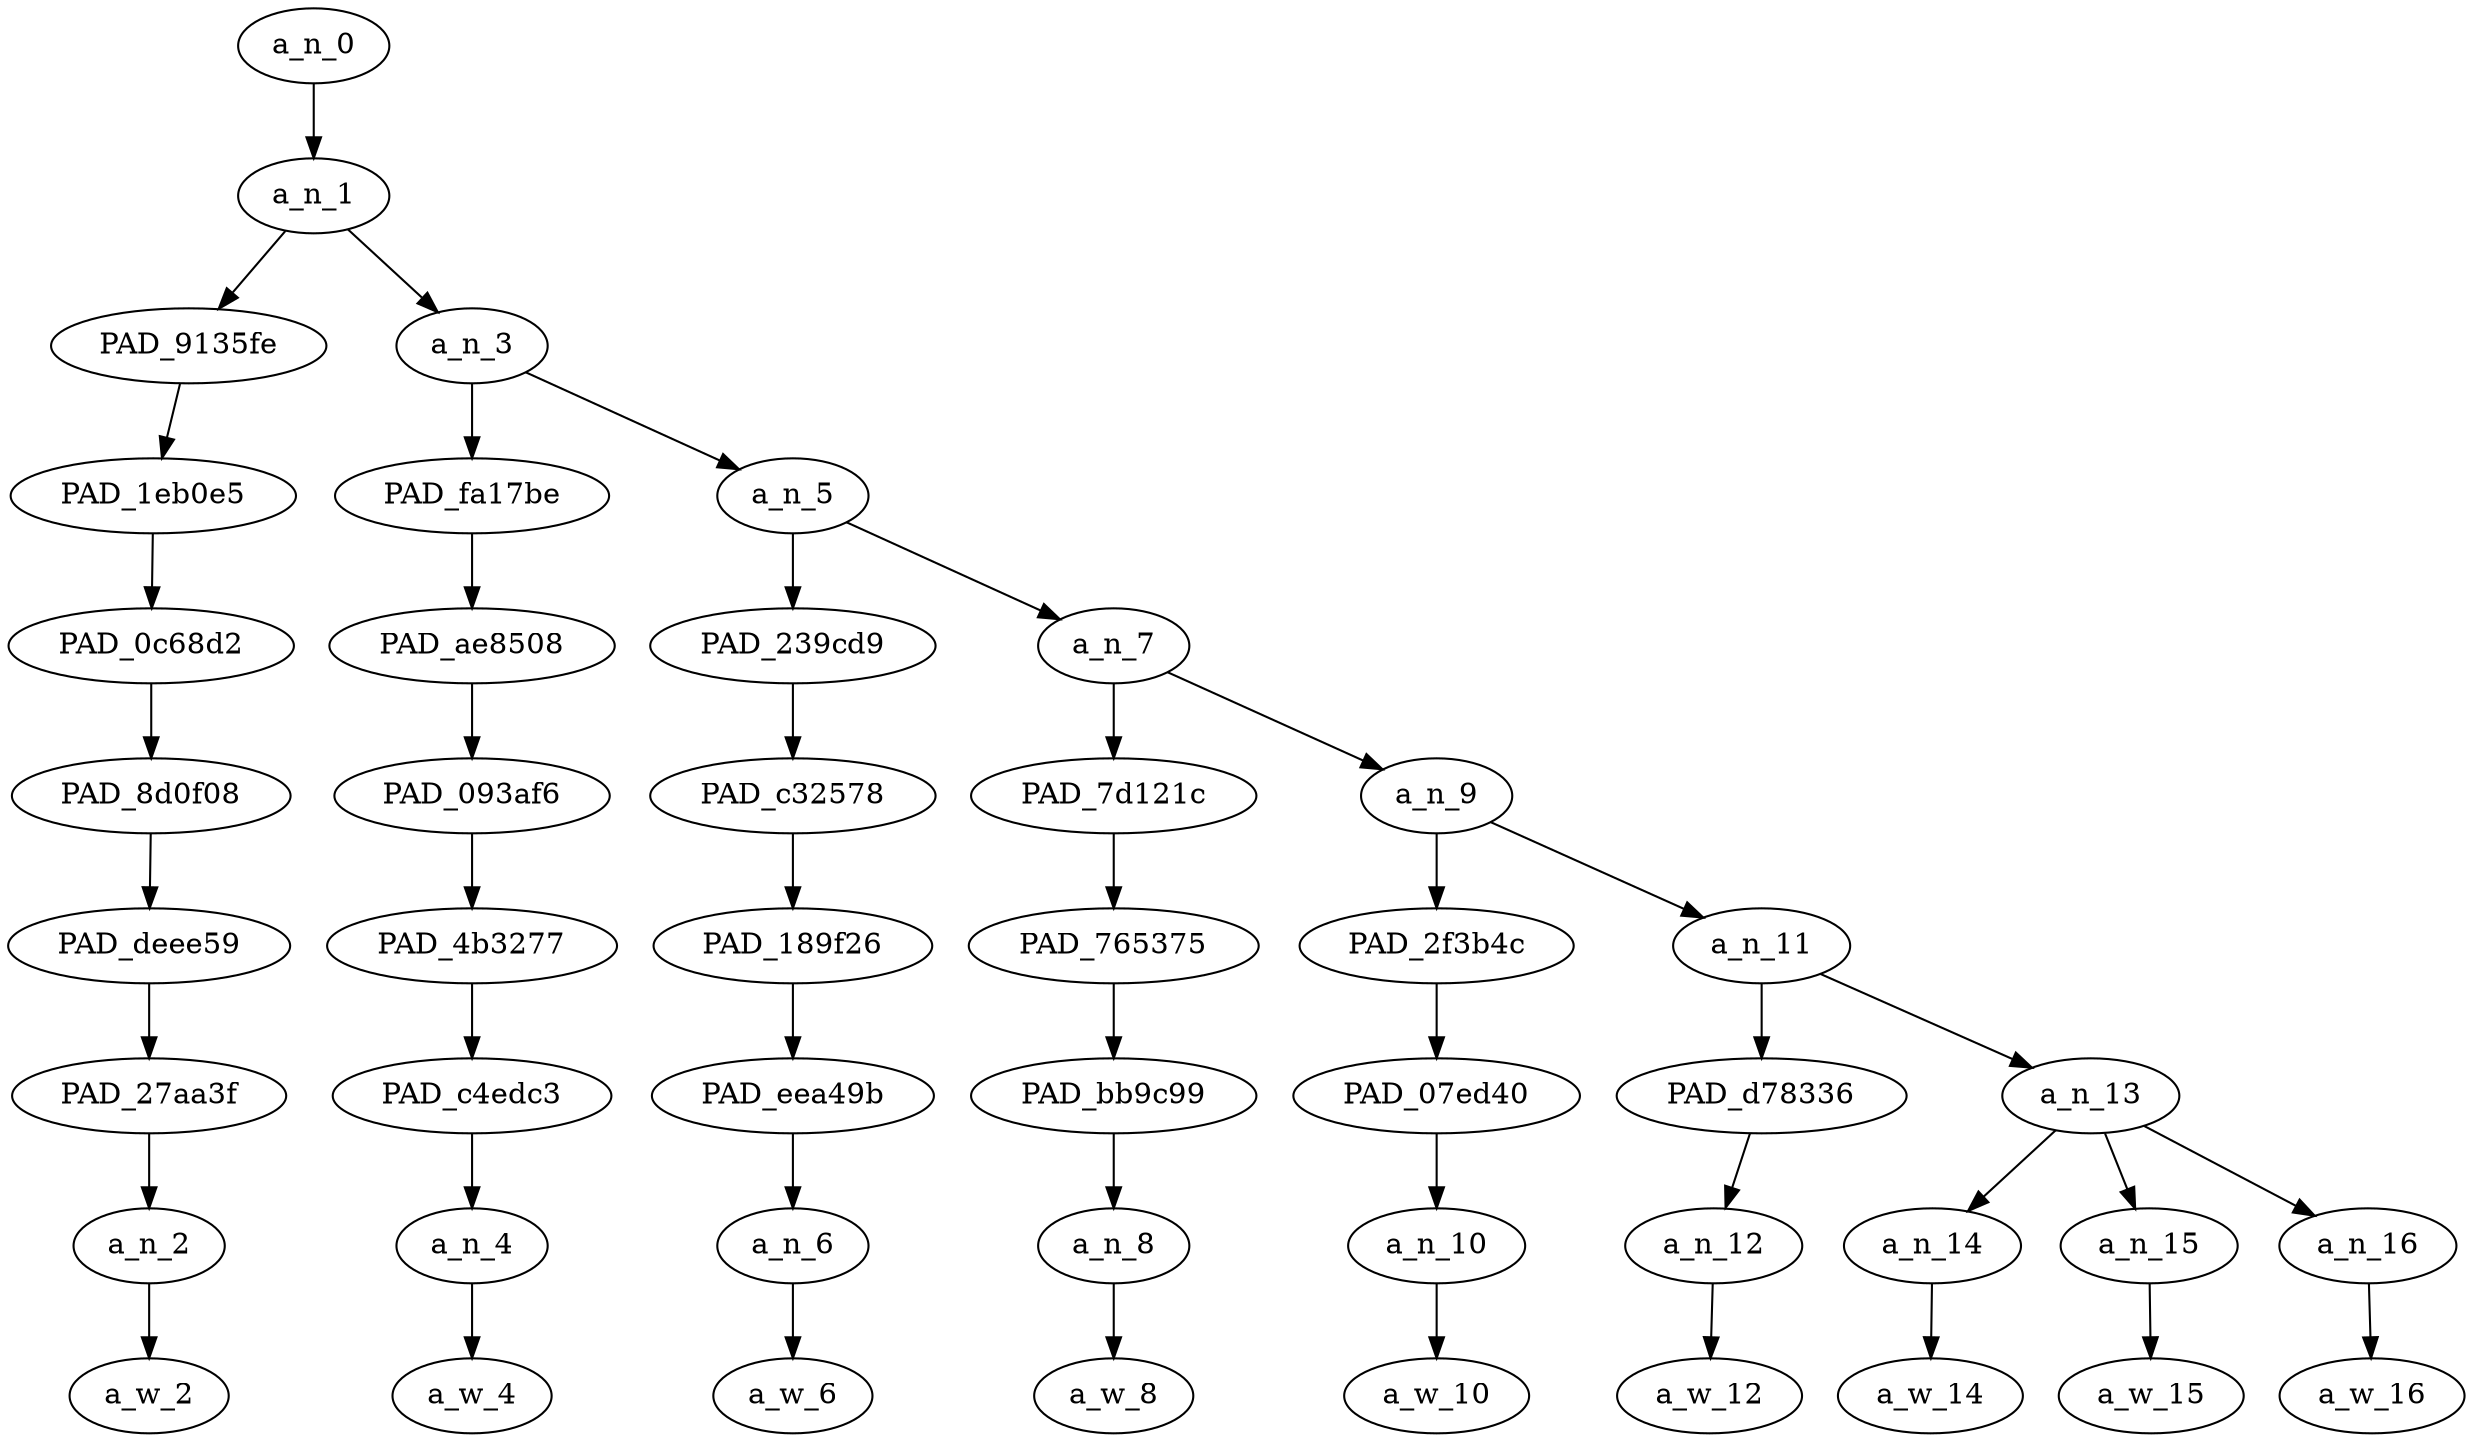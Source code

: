strict digraph "" {
	a_n_0	[div_dir=1,
		index=0,
		level=9,
		pos="1.0,9!",
		text_span="[0, 1, 2, 3, 4, 5, 6, 7, 8]",
		value=1.00000000];
	a_n_1	[div_dir=1,
		index=0,
		level=8,
		pos="1.0,8!",
		text_span="[0, 1, 2, 3, 4, 5, 6, 7, 8]",
		value=0.99957332];
	a_n_0 -> a_n_1;
	PAD_9135fe	[div_dir=1,
		index=0,
		level=7,
		pos="0.0,7!",
		text_span="[0]",
		value=0.10365598];
	a_n_1 -> PAD_9135fe;
	a_n_3	[div_dir=1,
		index=1,
		level=7,
		pos="2.0,7!",
		text_span="[1, 2, 3, 4, 5, 6, 7, 8]",
		value=0.89549066];
	a_n_1 -> a_n_3;
	PAD_1eb0e5	[div_dir=1,
		index=0,
		level=6,
		pos="0.0,6!",
		text_span="[0]",
		value=0.10365598];
	PAD_9135fe -> PAD_1eb0e5;
	PAD_0c68d2	[div_dir=1,
		index=0,
		level=5,
		pos="0.0,5!",
		text_span="[0]",
		value=0.10365598];
	PAD_1eb0e5 -> PAD_0c68d2;
	PAD_8d0f08	[div_dir=1,
		index=0,
		level=4,
		pos="0.0,4!",
		text_span="[0]",
		value=0.10365598];
	PAD_0c68d2 -> PAD_8d0f08;
	PAD_deee59	[div_dir=1,
		index=0,
		level=3,
		pos="0.0,3!",
		text_span="[0]",
		value=0.10365598];
	PAD_8d0f08 -> PAD_deee59;
	PAD_27aa3f	[div_dir=1,
		index=0,
		level=2,
		pos="0.0,2!",
		text_span="[0]",
		value=0.10365598];
	PAD_deee59 -> PAD_27aa3f;
	a_n_2	[div_dir=1,
		index=0,
		level=1,
		pos="0.0,1!",
		text_span="[0]",
		value=0.10365598];
	PAD_27aa3f -> a_n_2;
	a_w_2	[div_dir=0,
		index=0,
		level=0,
		pos="0,0!",
		text_span="[0]",
		value=thinking];
	a_n_2 -> a_w_2;
	PAD_fa17be	[div_dir=1,
		index=1,
		level=6,
		pos="1.0,6!",
		text_span="[1]",
		value=0.05997554];
	a_n_3 -> PAD_fa17be;
	a_n_5	[div_dir=1,
		index=2,
		level=6,
		pos="3.0,6!",
		text_span="[2, 3, 4, 5, 6, 7, 8]",
		value=0.83522678];
	a_n_3 -> a_n_5;
	PAD_ae8508	[div_dir=1,
		index=1,
		level=5,
		pos="1.0,5!",
		text_span="[1]",
		value=0.05997554];
	PAD_fa17be -> PAD_ae8508;
	PAD_093af6	[div_dir=1,
		index=1,
		level=4,
		pos="1.0,4!",
		text_span="[1]",
		value=0.05997554];
	PAD_ae8508 -> PAD_093af6;
	PAD_4b3277	[div_dir=1,
		index=1,
		level=3,
		pos="1.0,3!",
		text_span="[1]",
		value=0.05997554];
	PAD_093af6 -> PAD_4b3277;
	PAD_c4edc3	[div_dir=1,
		index=1,
		level=2,
		pos="1.0,2!",
		text_span="[1]",
		value=0.05997554];
	PAD_4b3277 -> PAD_c4edc3;
	a_n_4	[div_dir=1,
		index=1,
		level=1,
		pos="1.0,1!",
		text_span="[1]",
		value=0.05997554];
	PAD_c4edc3 -> a_n_4;
	a_w_4	[div_dir=0,
		index=1,
		level=0,
		pos="1,0!",
		text_span="[1]",
		value=about];
	a_n_4 -> a_w_4;
	PAD_239cd9	[div_dir=1,
		index=2,
		level=5,
		pos="2.0,5!",
		text_span="[2]",
		value=0.06720025];
	a_n_5 -> PAD_239cd9;
	a_n_7	[div_dir=1,
		index=3,
		level=5,
		pos="4.0,5!",
		text_span="[3, 4, 5, 6, 7, 8]",
		value=0.76780735];
	a_n_5 -> a_n_7;
	PAD_c32578	[div_dir=1,
		index=2,
		level=4,
		pos="2.0,4!",
		text_span="[2]",
		value=0.06720025];
	PAD_239cd9 -> PAD_c32578;
	PAD_189f26	[div_dir=1,
		index=2,
		level=3,
		pos="2.0,3!",
		text_span="[2]",
		value=0.06720025];
	PAD_c32578 -> PAD_189f26;
	PAD_eea49b	[div_dir=1,
		index=2,
		level=2,
		pos="2.0,2!",
		text_span="[2]",
		value=0.06720025];
	PAD_189f26 -> PAD_eea49b;
	a_n_6	[div_dir=1,
		index=2,
		level=1,
		pos="2.0,1!",
		text_span="[2]",
		value=0.06720025];
	PAD_eea49b -> a_n_6;
	a_w_6	[div_dir=0,
		index=2,
		level=0,
		pos="2,0!",
		text_span="[2]",
		value=how];
	a_n_6 -> a_w_6;
	PAD_7d121c	[div_dir=1,
		index=3,
		level=4,
		pos="3.0,4!",
		text_span="[3]",
		value=0.05849732];
	a_n_7 -> PAD_7d121c;
	a_n_9	[div_dir=-1,
		index=4,
		level=4,
		pos="5.0,4!",
		text_span="[4, 5, 6, 7, 8]",
		value=0.70924764];
	a_n_7 -> a_n_9;
	PAD_765375	[div_dir=1,
		index=3,
		level=3,
		pos="3.0,3!",
		text_span="[3]",
		value=0.05849732];
	PAD_7d121c -> PAD_765375;
	PAD_bb9c99	[div_dir=1,
		index=3,
		level=2,
		pos="3.0,2!",
		text_span="[3]",
		value=0.05849732];
	PAD_765375 -> PAD_bb9c99;
	a_n_8	[div_dir=1,
		index=3,
		level=1,
		pos="3.0,1!",
		text_span="[3]",
		value=0.05849732];
	PAD_bb9c99 -> a_n_8;
	a_w_8	[div_dir=0,
		index=3,
		level=0,
		pos="3,0!",
		text_span="[3]",
		value=i];
	a_n_8 -> a_w_8;
	PAD_2f3b4c	[div_dir=1,
		index=4,
		level=3,
		pos="4.0,3!",
		text_span="[4]",
		value=0.04856764];
	a_n_9 -> PAD_2f3b4c;
	a_n_11	[div_dir=-1,
		index=5,
		level=3,
		pos="6.0,3!",
		text_span="[5, 6, 7, 8]",
		value=0.66062458];
	a_n_9 -> a_n_11;
	PAD_07ed40	[div_dir=1,
		index=4,
		level=2,
		pos="4.0,2!",
		text_span="[4]",
		value=0.04856764];
	PAD_2f3b4c -> PAD_07ed40;
	a_n_10	[div_dir=1,
		index=4,
		level=1,
		pos="4.0,1!",
		text_span="[4]",
		value=0.04856764];
	PAD_07ed40 -> a_n_10;
	a_w_10	[div_dir=0,
		index=4,
		level=0,
		pos="4,0!",
		text_span="[4]",
		value=can];
	a_n_10 -> a_w_10;
	PAD_d78336	[div_dir=-1,
		index=5,
		level=2,
		pos="5.0,2!",
		text_span="[5]",
		value=0.05908129];
	a_n_11 -> PAD_d78336;
	a_n_13	[div_dir=-1,
		index=6,
		level=2,
		pos="7.0,2!",
		text_span="[6, 7, 8]",
		value=0.60138391];
	a_n_11 -> a_n_13;
	a_n_12	[div_dir=-1,
		index=5,
		level=1,
		pos="5.0,1!",
		text_span="[5]",
		value=0.05908129];
	PAD_d78336 -> a_n_12;
	a_w_12	[div_dir=0,
		index=5,
		level=0,
		pos="5,0!",
		text_span="[5]",
		value=be];
	a_n_12 -> a_w_12;
	a_n_14	[div_dir=1,
		index=6,
		level=1,
		pos="6.0,1!",
		text_span="[6]",
		value=0.05812916];
	a_n_13 -> a_n_14;
	a_n_15	[div_dir=-1,
		index=7,
		level=1,
		pos="7.0,1!",
		text_span="[7]",
		value=0.36036151];
	a_n_13 -> a_n_15;
	a_n_16	[div_dir=-1,
		index=8,
		level=1,
		pos="8.0,1!",
		text_span="[8]",
		value=0.18276780];
	a_n_13 -> a_n_16;
	a_w_14	[div_dir=0,
		index=6,
		level=0,
		pos="6,0!",
		text_span="[6]",
		value=more];
	a_n_14 -> a_w_14;
	a_w_15	[div_dir=0,
		index=7,
		level=0,
		pos="7,0!",
		text_span="[7]",
		value=unapologetically];
	a_n_15 -> a_w_15;
	a_w_16	[div_dir=0,
		index=8,
		level=0,
		pos="8,0!",
		text_span="[8]",
		value=queer];
	a_n_16 -> a_w_16;
}
